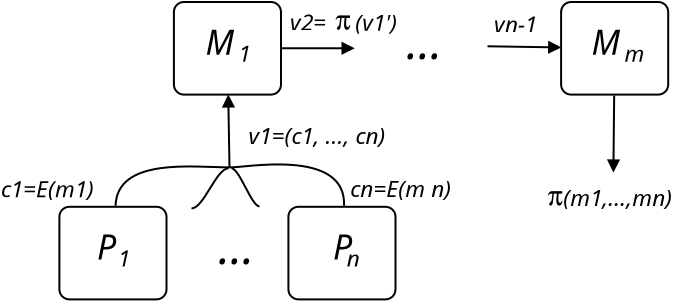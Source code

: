 <?xml version="1.0" encoding="UTF-8"?>
<dia:diagram xmlns:dia="http://www.lysator.liu.se/~alla/dia/">
  <dia:layer name="Fondo" visible="true" active="true">
    <dia:group>
      <dia:object type="Standard - Box" version="0" id="O0">
        <dia:attribute name="obj_pos">
          <dia:point val="10.62,2.106"/>
        </dia:attribute>
        <dia:attribute name="obj_bb">
          <dia:rectangle val="10.57,2.056;16.025,6.786"/>
        </dia:attribute>
        <dia:attribute name="elem_corner">
          <dia:point val="10.62,2.106"/>
        </dia:attribute>
        <dia:attribute name="elem_width">
          <dia:real val="5.355"/>
        </dia:attribute>
        <dia:attribute name="elem_height">
          <dia:real val="4.63"/>
        </dia:attribute>
        <dia:attribute name="border_width">
          <dia:real val="0.1"/>
        </dia:attribute>
        <dia:attribute name="show_background">
          <dia:boolean val="false"/>
        </dia:attribute>
        <dia:attribute name="corner_radius">
          <dia:real val="0.5"/>
        </dia:attribute>
      </dia:object>
      <dia:group>
        <dia:object type="Standard - Text" version="1" id="O1">
          <dia:attribute name="obj_pos">
            <dia:point val="12.197,4.742"/>
          </dia:attribute>
          <dia:attribute name="obj_bb">
            <dia:rectangle val="12.197,3.472;13.84,5.167"/>
          </dia:attribute>
          <dia:attribute name="text">
            <dia:composite type="text">
              <dia:attribute name="string">
                <dia:string>#M#</dia:string>
              </dia:attribute>
              <dia:attribute name="font">
                <dia:font family="LMMathItalic12" style="8" name="Courier"/>
              </dia:attribute>
              <dia:attribute name="height">
                <dia:real val="2.117"/>
              </dia:attribute>
              <dia:attribute name="pos">
                <dia:point val="12.197,4.742"/>
              </dia:attribute>
              <dia:attribute name="color">
                <dia:color val="#000000"/>
              </dia:attribute>
              <dia:attribute name="alignment">
                <dia:enum val="0"/>
              </dia:attribute>
            </dia:composite>
          </dia:attribute>
          <dia:attribute name="valign">
            <dia:enum val="3"/>
          </dia:attribute>
        </dia:object>
        <dia:object type="Standard - Text" version="1" id="O2">
          <dia:attribute name="obj_pos">
            <dia:point val="13.845,5.088"/>
          </dia:attribute>
          <dia:attribute name="obj_bb">
            <dia:rectangle val="13.845,4.24;14.398,5.37"/>
          </dia:attribute>
          <dia:attribute name="text">
            <dia:composite type="text">
              <dia:attribute name="string">
                <dia:string>#1#</dia:string>
              </dia:attribute>
              <dia:attribute name="font">
                <dia:font family="LMMathItalic12" style="8" name="Courier"/>
              </dia:attribute>
              <dia:attribute name="height">
                <dia:real val="1.411"/>
              </dia:attribute>
              <dia:attribute name="pos">
                <dia:point val="13.845,5.088"/>
              </dia:attribute>
              <dia:attribute name="color">
                <dia:color val="#000000"/>
              </dia:attribute>
              <dia:attribute name="alignment">
                <dia:enum val="0"/>
              </dia:attribute>
            </dia:composite>
          </dia:attribute>
          <dia:attribute name="valign">
            <dia:enum val="3"/>
          </dia:attribute>
        </dia:object>
      </dia:group>
    </dia:group>
    <dia:object type="Standard - Line" version="0" id="O3">
      <dia:attribute name="obj_pos">
        <dia:point val="16.025,4.421"/>
      </dia:attribute>
      <dia:attribute name="obj_bb">
        <dia:rectangle val="15.975,4.089;19.712,4.751"/>
      </dia:attribute>
      <dia:attribute name="conn_endpoints">
        <dia:point val="16.025,4.421"/>
        <dia:point val="19.6,4.42"/>
      </dia:attribute>
      <dia:attribute name="numcp">
        <dia:int val="1"/>
      </dia:attribute>
      <dia:attribute name="end_arrow">
        <dia:enum val="3"/>
      </dia:attribute>
      <dia:attribute name="end_arrow_length">
        <dia:real val="0.5"/>
      </dia:attribute>
      <dia:attribute name="end_arrow_width">
        <dia:real val="0.5"/>
      </dia:attribute>
      <dia:connections>
        <dia:connection handle="0" to="O0" connection="8"/>
      </dia:connections>
    </dia:object>
    <dia:object type="Standard - Line" version="0" id="O4">
      <dia:attribute name="obj_pos">
        <dia:point val="26.3,4.32"/>
      </dia:attribute>
      <dia:attribute name="obj_bb">
        <dia:rectangle val="26.249,4.038;30.042,4.7"/>
      </dia:attribute>
      <dia:attribute name="conn_endpoints">
        <dia:point val="26.3,4.32"/>
        <dia:point val="29.93,4.378"/>
      </dia:attribute>
      <dia:attribute name="numcp">
        <dia:int val="1"/>
      </dia:attribute>
      <dia:attribute name="end_arrow">
        <dia:enum val="3"/>
      </dia:attribute>
      <dia:attribute name="end_arrow_length">
        <dia:real val="0.5"/>
      </dia:attribute>
      <dia:attribute name="end_arrow_width">
        <dia:real val="0.5"/>
      </dia:attribute>
      <dia:connections>
        <dia:connection handle="1" to="O5" connection="8"/>
      </dia:connections>
    </dia:object>
    <dia:group>
      <dia:object type="Standard - Box" version="0" id="O5">
        <dia:attribute name="obj_pos">
          <dia:point val="29.98,2.106"/>
        </dia:attribute>
        <dia:attribute name="obj_bb">
          <dia:rectangle val="29.93,2.056;35.385,6.786"/>
        </dia:attribute>
        <dia:attribute name="elem_corner">
          <dia:point val="29.98,2.106"/>
        </dia:attribute>
        <dia:attribute name="elem_width">
          <dia:real val="5.355"/>
        </dia:attribute>
        <dia:attribute name="elem_height">
          <dia:real val="4.63"/>
        </dia:attribute>
        <dia:attribute name="border_width">
          <dia:real val="0.1"/>
        </dia:attribute>
        <dia:attribute name="show_background">
          <dia:boolean val="false"/>
        </dia:attribute>
        <dia:attribute name="corner_radius">
          <dia:real val="0.5"/>
        </dia:attribute>
      </dia:object>
      <dia:object type="Standard - Text" version="1" id="O6">
        <dia:attribute name="obj_pos">
          <dia:point val="31.504,4.742"/>
        </dia:attribute>
        <dia:attribute name="obj_bb">
          <dia:rectangle val="31.504,3.472;33.146,5.167"/>
        </dia:attribute>
        <dia:attribute name="text">
          <dia:composite type="text">
            <dia:attribute name="string">
              <dia:string>#M#</dia:string>
            </dia:attribute>
            <dia:attribute name="font">
              <dia:font family="LMMathItalic12" style="8" name="Courier"/>
            </dia:attribute>
            <dia:attribute name="height">
              <dia:real val="2.117"/>
            </dia:attribute>
            <dia:attribute name="pos">
              <dia:point val="31.504,4.742"/>
            </dia:attribute>
            <dia:attribute name="color">
              <dia:color val="#000000"/>
            </dia:attribute>
            <dia:attribute name="alignment">
              <dia:enum val="0"/>
            </dia:attribute>
          </dia:composite>
        </dia:attribute>
        <dia:attribute name="valign">
          <dia:enum val="3"/>
        </dia:attribute>
      </dia:object>
      <dia:object type="Standard - Text" version="1" id="O7">
        <dia:attribute name="obj_pos">
          <dia:point val="33.151,5.088"/>
        </dia:attribute>
        <dia:attribute name="obj_bb">
          <dia:rectangle val="33.151,4.24;34.119,5.37"/>
        </dia:attribute>
        <dia:attribute name="text">
          <dia:composite type="text">
            <dia:attribute name="string">
              <dia:string>#m#</dia:string>
            </dia:attribute>
            <dia:attribute name="font">
              <dia:font family="LMMathItalic12" style="8" name="Courier"/>
            </dia:attribute>
            <dia:attribute name="height">
              <dia:real val="1.411"/>
            </dia:attribute>
            <dia:attribute name="pos">
              <dia:point val="33.151,5.088"/>
            </dia:attribute>
            <dia:attribute name="color">
              <dia:color val="#000000"/>
            </dia:attribute>
            <dia:attribute name="alignment">
              <dia:enum val="0"/>
            </dia:attribute>
          </dia:composite>
        </dia:attribute>
        <dia:attribute name="valign">
          <dia:enum val="3"/>
        </dia:attribute>
      </dia:object>
    </dia:group>
    <dia:object type="Standard - Text" version="1" id="O8">
      <dia:attribute name="obj_pos">
        <dia:point val="22.25,4.986"/>
      </dia:attribute>
      <dia:attribute name="obj_bb">
        <dia:rectangle val="22.25,3.291;24.095,5.551"/>
      </dia:attribute>
      <dia:attribute name="text">
        <dia:composite type="text">
          <dia:attribute name="string">
            <dia:string>#...#</dia:string>
          </dia:attribute>
          <dia:attribute name="font">
            <dia:font family="LMMathItalic12" style="8" name="Courier"/>
          </dia:attribute>
          <dia:attribute name="height">
            <dia:real val="2.822"/>
          </dia:attribute>
          <dia:attribute name="pos">
            <dia:point val="22.25,4.986"/>
          </dia:attribute>
          <dia:attribute name="color">
            <dia:color val="#000000"/>
          </dia:attribute>
          <dia:attribute name="alignment">
            <dia:enum val="0"/>
          </dia:attribute>
        </dia:composite>
      </dia:attribute>
      <dia:attribute name="valign">
        <dia:enum val="3"/>
      </dia:attribute>
    </dia:object>
    <dia:group>
      <dia:object type="Standard - Box" version="0" id="O9">
        <dia:attribute name="obj_pos">
          <dia:point val="16.345,12.345"/>
        </dia:attribute>
        <dia:attribute name="obj_bb">
          <dia:rectangle val="16.295,12.295;21.75,17.025"/>
        </dia:attribute>
        <dia:attribute name="elem_corner">
          <dia:point val="16.345,12.345"/>
        </dia:attribute>
        <dia:attribute name="elem_width">
          <dia:real val="5.355"/>
        </dia:attribute>
        <dia:attribute name="elem_height">
          <dia:real val="4.63"/>
        </dia:attribute>
        <dia:attribute name="border_width">
          <dia:real val="0.1"/>
        </dia:attribute>
        <dia:attribute name="show_background">
          <dia:boolean val="false"/>
        </dia:attribute>
        <dia:attribute name="corner_radius">
          <dia:real val="0.5"/>
        </dia:attribute>
      </dia:object>
      <dia:group>
        <dia:object type="Standard - Text" version="1" id="O10">
          <dia:attribute name="obj_pos">
            <dia:point val="18.119,14.981"/>
          </dia:attribute>
          <dia:attribute name="obj_bb">
            <dia:rectangle val="18.119,13.711;19.296,15.406"/>
          </dia:attribute>
          <dia:attribute name="text">
            <dia:composite type="text">
              <dia:attribute name="string">
                <dia:string># P#</dia:string>
              </dia:attribute>
              <dia:attribute name="font">
                <dia:font family="LMMathItalic12" style="8" name="Courier"/>
              </dia:attribute>
              <dia:attribute name="height">
                <dia:real val="2.117"/>
              </dia:attribute>
              <dia:attribute name="pos">
                <dia:point val="18.119,14.981"/>
              </dia:attribute>
              <dia:attribute name="color">
                <dia:color val="#000000"/>
              </dia:attribute>
              <dia:attribute name="alignment">
                <dia:enum val="0"/>
              </dia:attribute>
            </dia:composite>
          </dia:attribute>
          <dia:attribute name="valign">
            <dia:enum val="3"/>
          </dia:attribute>
        </dia:object>
        <dia:object type="Standard - Text" version="1" id="O11">
          <dia:attribute name="obj_pos">
            <dia:point val="19.267,15.326"/>
          </dia:attribute>
          <dia:attribute name="obj_bb">
            <dia:rectangle val="19.267,14.479;19.927,15.609"/>
          </dia:attribute>
          <dia:attribute name="text">
            <dia:composite type="text">
              <dia:attribute name="string">
                <dia:string>#n#</dia:string>
              </dia:attribute>
              <dia:attribute name="font">
                <dia:font family="LMMathItalic12" style="8" name="Courier"/>
              </dia:attribute>
              <dia:attribute name="height">
                <dia:real val="1.411"/>
              </dia:attribute>
              <dia:attribute name="pos">
                <dia:point val="19.267,15.326"/>
              </dia:attribute>
              <dia:attribute name="color">
                <dia:color val="#000000"/>
              </dia:attribute>
              <dia:attribute name="alignment">
                <dia:enum val="0"/>
              </dia:attribute>
            </dia:composite>
          </dia:attribute>
          <dia:attribute name="valign">
            <dia:enum val="3"/>
          </dia:attribute>
        </dia:object>
      </dia:group>
    </dia:group>
    <dia:group>
      <dia:object type="Standard - Box" version="0" id="O12">
        <dia:attribute name="obj_pos">
          <dia:point val="4.895,12.345"/>
        </dia:attribute>
        <dia:attribute name="obj_bb">
          <dia:rectangle val="4.845,12.295;10.3,17.025"/>
        </dia:attribute>
        <dia:attribute name="elem_corner">
          <dia:point val="4.895,12.345"/>
        </dia:attribute>
        <dia:attribute name="elem_width">
          <dia:real val="5.355"/>
        </dia:attribute>
        <dia:attribute name="elem_height">
          <dia:real val="4.63"/>
        </dia:attribute>
        <dia:attribute name="border_width">
          <dia:real val="0.1"/>
        </dia:attribute>
        <dia:attribute name="show_background">
          <dia:boolean val="false"/>
        </dia:attribute>
        <dia:attribute name="corner_radius">
          <dia:real val="0.5"/>
        </dia:attribute>
      </dia:object>
      <dia:group>
        <dia:object type="Standard - Text" version="1" id="O13">
          <dia:attribute name="obj_pos">
            <dia:point val="6.772,14.981"/>
          </dia:attribute>
          <dia:attribute name="obj_bb">
            <dia:rectangle val="6.772,13.711;7.95,15.406"/>
          </dia:attribute>
          <dia:attribute name="text">
            <dia:composite type="text">
              <dia:attribute name="string">
                <dia:string>#P#</dia:string>
              </dia:attribute>
              <dia:attribute name="font">
                <dia:font family="LMMathItalic12" style="8" name="Courier"/>
              </dia:attribute>
              <dia:attribute name="height">
                <dia:real val="2.117"/>
              </dia:attribute>
              <dia:attribute name="pos">
                <dia:point val="6.772,14.981"/>
              </dia:attribute>
              <dia:attribute name="color">
                <dia:color val="#000000"/>
              </dia:attribute>
              <dia:attribute name="alignment">
                <dia:enum val="0"/>
              </dia:attribute>
            </dia:composite>
          </dia:attribute>
          <dia:attribute name="valign">
            <dia:enum val="3"/>
          </dia:attribute>
        </dia:object>
        <dia:object type="Standard - Text" version="1" id="O14">
          <dia:attribute name="obj_pos">
            <dia:point val="7.82,15.326"/>
          </dia:attribute>
          <dia:attribute name="obj_bb">
            <dia:rectangle val="7.82,14.479;8.373,15.609"/>
          </dia:attribute>
          <dia:attribute name="text">
            <dia:composite type="text">
              <dia:attribute name="string">
                <dia:string>#1#</dia:string>
              </dia:attribute>
              <dia:attribute name="font">
                <dia:font family="LMMathItalic12" style="8" name="Courier"/>
              </dia:attribute>
              <dia:attribute name="height">
                <dia:real val="1.411"/>
              </dia:attribute>
              <dia:attribute name="pos">
                <dia:point val="7.82,15.326"/>
              </dia:attribute>
              <dia:attribute name="color">
                <dia:color val="#000000"/>
              </dia:attribute>
              <dia:attribute name="alignment">
                <dia:enum val="0"/>
              </dia:attribute>
            </dia:composite>
          </dia:attribute>
          <dia:attribute name="valign">
            <dia:enum val="3"/>
          </dia:attribute>
        </dia:object>
      </dia:group>
    </dia:group>
    <dia:object type="Standard - Text" version="1" id="O15">
      <dia:attribute name="obj_pos">
        <dia:point val="12.845,15.225"/>
      </dia:attribute>
      <dia:attribute name="obj_bb">
        <dia:rectangle val="12.845,13.53;14.69,15.79"/>
      </dia:attribute>
      <dia:attribute name="text">
        <dia:composite type="text">
          <dia:attribute name="string">
            <dia:string>#...#</dia:string>
          </dia:attribute>
          <dia:attribute name="font">
            <dia:font family="LMMathItalic12" style="8" name="Courier"/>
          </dia:attribute>
          <dia:attribute name="height">
            <dia:real val="2.822"/>
          </dia:attribute>
          <dia:attribute name="pos">
            <dia:point val="12.845,15.225"/>
          </dia:attribute>
          <dia:attribute name="color">
            <dia:color val="#000000"/>
          </dia:attribute>
          <dia:attribute name="alignment">
            <dia:enum val="0"/>
          </dia:attribute>
        </dia:composite>
      </dia:attribute>
      <dia:attribute name="valign">
        <dia:enum val="3"/>
      </dia:attribute>
    </dia:object>
    <dia:object type="Standard - BezierLine" version="0" id="O16">
      <dia:attribute name="obj_pos">
        <dia:point val="7.622,14.81"/>
      </dia:attribute>
      <dia:attribute name="obj_bb">
        <dia:rectangle val="7.651,10.279;13.45,12.346"/>
      </dia:attribute>
      <dia:attribute name="bez_points">
        <dia:point val="7.622,14.81"/>
        <dia:point val="7.7,12.375"/>
        <dia:point val="11.6,10.375"/>
        <dia:point val="13.4,10.375"/>
      </dia:attribute>
      <dia:attribute name="corner_types">
        <dia:enum val="0"/>
        <dia:enum val="0"/>
      </dia:attribute>
      <dia:connections>
        <dia:connection handle="0" to="O12" connection="8"/>
      </dia:connections>
    </dia:object>
    <dia:object type="Standard - BezierLine" version="0" id="O17">
      <dia:attribute name="obj_pos">
        <dia:point val="19.023,14.66"/>
      </dia:attribute>
      <dia:attribute name="obj_bb">
        <dia:rectangle val="13.346,10.178;19.177,12.35"/>
      </dia:attribute>
      <dia:attribute name="bez_points">
        <dia:point val="19.023,14.66"/>
        <dia:point val="19.15,11.725"/>
        <dia:point val="14.05,10.425"/>
        <dia:point val="13.4,10.375"/>
      </dia:attribute>
      <dia:attribute name="corner_types">
        <dia:enum val="0"/>
        <dia:enum val="0"/>
      </dia:attribute>
      <dia:connections>
        <dia:connection handle="0" to="O9" connection="8"/>
      </dia:connections>
    </dia:object>
    <dia:object type="Standard - Line" version="0" id="O18">
      <dia:attribute name="obj_pos">
        <dia:point val="13.4,10.375"/>
      </dia:attribute>
      <dia:attribute name="obj_bb">
        <dia:rectangle val="13.017,6.675;13.678,10.426"/>
      </dia:attribute>
      <dia:attribute name="conn_endpoints">
        <dia:point val="13.4,10.375"/>
        <dia:point val="13.338,6.786"/>
      </dia:attribute>
      <dia:attribute name="numcp">
        <dia:int val="1"/>
      </dia:attribute>
      <dia:attribute name="end_arrow">
        <dia:enum val="3"/>
      </dia:attribute>
      <dia:attribute name="end_arrow_length">
        <dia:real val="0.5"/>
      </dia:attribute>
      <dia:attribute name="end_arrow_width">
        <dia:real val="0.5"/>
      </dia:attribute>
      <dia:connections>
        <dia:connection handle="1" to="O0" connection="8"/>
      </dia:connections>
    </dia:object>
    <dia:object type="Standard - BezierLine" version="0" id="O19">
      <dia:attribute name="obj_pos">
        <dia:point val="11.5,12.425"/>
      </dia:attribute>
      <dia:attribute name="obj_bb">
        <dia:rectangle val="11.45,10.375;13.4,12.475"/>
      </dia:attribute>
      <dia:attribute name="bez_points">
        <dia:point val="11.5,12.425"/>
        <dia:point val="12.114,12.425"/>
        <dia:point val="12.736,10.425"/>
        <dia:point val="13.35,10.425"/>
      </dia:attribute>
      <dia:attribute name="corner_types">
        <dia:enum val="0"/>
        <dia:enum val="0"/>
      </dia:attribute>
    </dia:object>
    <dia:object type="Standard - BezierLine" version="0" id="O20">
      <dia:attribute name="obj_pos">
        <dia:point val="14.9,12.325"/>
      </dia:attribute>
      <dia:attribute name="obj_bb">
        <dia:rectangle val="13.45,10.375;14.95,12.375"/>
      </dia:attribute>
      <dia:attribute name="bez_points">
        <dia:point val="14.9,12.325"/>
        <dia:point val="14.502,12.325"/>
        <dia:point val="13.898,10.425"/>
        <dia:point val="13.5,10.425"/>
      </dia:attribute>
      <dia:attribute name="corner_types">
        <dia:enum val="0"/>
        <dia:enum val="0"/>
      </dia:attribute>
    </dia:object>
    <dia:object type="Standard - Text" version="1" id="O21">
      <dia:attribute name="obj_pos">
        <dia:point val="14.345,9.205"/>
      </dia:attribute>
      <dia:attribute name="obj_bb">
        <dia:rectangle val="14.345,8.155;21.317,9.487"/>
      </dia:attribute>
      <dia:attribute name="text">
        <dia:composite type="text">
          <dia:attribute name="string">
            <dia:string>#v1=(c1, ..., cn) #</dia:string>
          </dia:attribute>
          <dia:attribute name="font">
            <dia:font family="LMMathItalic12" style="8" name="Courier"/>
          </dia:attribute>
          <dia:attribute name="height">
            <dia:real val="1.411"/>
          </dia:attribute>
          <dia:attribute name="pos">
            <dia:point val="14.345,9.205"/>
          </dia:attribute>
          <dia:attribute name="color">
            <dia:color val="#000000"/>
          </dia:attribute>
          <dia:attribute name="alignment">
            <dia:enum val="0"/>
          </dia:attribute>
        </dia:composite>
      </dia:attribute>
      <dia:attribute name="valign">
        <dia:enum val="3"/>
      </dia:attribute>
    </dia:object>
    <dia:object type="Standard - Text" version="1" id="O22">
      <dia:attribute name="obj_pos">
        <dia:point val="1.975,11.865"/>
      </dia:attribute>
      <dia:attribute name="obj_bb">
        <dia:rectangle val="1.975,10.815;7.525,12.147"/>
      </dia:attribute>
      <dia:attribute name="text">
        <dia:composite type="text">
          <dia:attribute name="string">
            <dia:string>#c1=E(m1) #</dia:string>
          </dia:attribute>
          <dia:attribute name="font">
            <dia:font family="LMMathItalic12" style="8" name="Courier"/>
          </dia:attribute>
          <dia:attribute name="height">
            <dia:real val="1.411"/>
          </dia:attribute>
          <dia:attribute name="pos">
            <dia:point val="1.975,11.865"/>
          </dia:attribute>
          <dia:attribute name="color">
            <dia:color val="#000000"/>
          </dia:attribute>
          <dia:attribute name="alignment">
            <dia:enum val="0"/>
          </dia:attribute>
        </dia:composite>
      </dia:attribute>
      <dia:attribute name="valign">
        <dia:enum val="3"/>
      </dia:attribute>
    </dia:object>
    <dia:object type="Standard - Text" version="1" id="O23">
      <dia:attribute name="obj_pos">
        <dia:point val="19.44,11.855"/>
      </dia:attribute>
      <dia:attribute name="obj_bb">
        <dia:rectangle val="19.44,10.805;25.205,12.137"/>
      </dia:attribute>
      <dia:attribute name="text">
        <dia:composite type="text">
          <dia:attribute name="string">
            <dia:string>#cn=E(m n) #</dia:string>
          </dia:attribute>
          <dia:attribute name="font">
            <dia:font family="LMMathItalic12" style="8" name="Courier"/>
          </dia:attribute>
          <dia:attribute name="height">
            <dia:real val="1.411"/>
          </dia:attribute>
          <dia:attribute name="pos">
            <dia:point val="19.44,11.855"/>
          </dia:attribute>
          <dia:attribute name="color">
            <dia:color val="#000000"/>
          </dia:attribute>
          <dia:attribute name="alignment">
            <dia:enum val="0"/>
          </dia:attribute>
        </dia:composite>
      </dia:attribute>
      <dia:attribute name="valign">
        <dia:enum val="3"/>
      </dia:attribute>
    </dia:object>
    <dia:group>
      <dia:object type="Standard - Text" version="1" id="O24">
        <dia:attribute name="obj_pos">
          <dia:point val="16.43,3.525"/>
        </dia:attribute>
        <dia:attribute name="obj_bb">
          <dia:rectangle val="16.43,2.475;18.462,3.807"/>
        </dia:attribute>
        <dia:attribute name="text">
          <dia:composite type="text">
            <dia:attribute name="string">
              <dia:string>#v2=#</dia:string>
            </dia:attribute>
            <dia:attribute name="font">
              <dia:font family="LMMathItalic12" style="8" name="Courier"/>
            </dia:attribute>
            <dia:attribute name="height">
              <dia:real val="1.411"/>
            </dia:attribute>
            <dia:attribute name="pos">
              <dia:point val="16.43,3.525"/>
            </dia:attribute>
            <dia:attribute name="color">
              <dia:color val="#000000"/>
            </dia:attribute>
            <dia:attribute name="alignment">
              <dia:enum val="0"/>
            </dia:attribute>
          </dia:composite>
        </dia:attribute>
        <dia:attribute name="valign">
          <dia:enum val="3"/>
        </dia:attribute>
      </dia:object>
      <dia:group>
        <dia:object type="Standard - Text" version="1" id="O25">
          <dia:attribute name="obj_pos">
            <dia:point val="18.69,3.475"/>
          </dia:attribute>
          <dia:attribute name="obj_bb">
            <dia:rectangle val="18.69,2.055;19.817,3.787"/>
          </dia:attribute>
          <dia:attribute name="text">
            <dia:composite type="text">
              <dia:attribute name="string">
                <dia:string>#p #</dia:string>
              </dia:attribute>
              <dia:attribute name="font">
                <dia:font family="Symbol" style="0" name="Courier"/>
              </dia:attribute>
              <dia:attribute name="height">
                <dia:real val="1.764"/>
              </dia:attribute>
              <dia:attribute name="pos">
                <dia:point val="18.69,3.475"/>
              </dia:attribute>
              <dia:attribute name="color">
                <dia:color val="#000000"/>
              </dia:attribute>
              <dia:attribute name="alignment">
                <dia:enum val="0"/>
              </dia:attribute>
            </dia:composite>
          </dia:attribute>
          <dia:attribute name="valign">
            <dia:enum val="3"/>
          </dia:attribute>
        </dia:object>
        <dia:object type="Standard - Text" version="1" id="O26">
          <dia:attribute name="obj_pos">
            <dia:point val="19.685,3.545"/>
          </dia:attribute>
          <dia:attribute name="obj_bb">
            <dia:rectangle val="19.685,2.495;21.962,3.827"/>
          </dia:attribute>
          <dia:attribute name="text">
            <dia:composite type="text">
              <dia:attribute name="string">
                <dia:string>#(v1')#</dia:string>
              </dia:attribute>
              <dia:attribute name="font">
                <dia:font family="LMMathItalic12" style="8" name="Courier"/>
              </dia:attribute>
              <dia:attribute name="height">
                <dia:real val="1.411"/>
              </dia:attribute>
              <dia:attribute name="pos">
                <dia:point val="19.685,3.545"/>
              </dia:attribute>
              <dia:attribute name="color">
                <dia:color val="#000000"/>
              </dia:attribute>
              <dia:attribute name="alignment">
                <dia:enum val="0"/>
              </dia:attribute>
            </dia:composite>
          </dia:attribute>
          <dia:attribute name="valign">
            <dia:enum val="3"/>
          </dia:attribute>
        </dia:object>
      </dia:group>
    </dia:group>
    <dia:object type="Standard - Text" version="1" id="O27">
      <dia:attribute name="obj_pos">
        <dia:point val="26.625,3.625"/>
      </dia:attribute>
      <dia:attribute name="obj_bb">
        <dia:rectangle val="26.625,2.575;28.78,3.907"/>
      </dia:attribute>
      <dia:attribute name="text">
        <dia:composite type="text">
          <dia:attribute name="string">
            <dia:string>#vn-1#</dia:string>
          </dia:attribute>
          <dia:attribute name="font">
            <dia:font family="LMMathItalic12" style="8" name="Courier"/>
          </dia:attribute>
          <dia:attribute name="height">
            <dia:real val="1.411"/>
          </dia:attribute>
          <dia:attribute name="pos">
            <dia:point val="26.625,3.625"/>
          </dia:attribute>
          <dia:attribute name="color">
            <dia:color val="#000000"/>
          </dia:attribute>
          <dia:attribute name="alignment">
            <dia:enum val="0"/>
          </dia:attribute>
        </dia:composite>
      </dia:attribute>
      <dia:attribute name="valign">
        <dia:enum val="3"/>
      </dia:attribute>
    </dia:object>
    <dia:object type="Standard - Line" version="0" id="O28">
      <dia:attribute name="obj_pos">
        <dia:point val="32.633,6.786"/>
      </dia:attribute>
      <dia:attribute name="obj_bb">
        <dia:rectangle val="32.27,6.736;32.931,10.687"/>
      </dia:attribute>
      <dia:attribute name="conn_endpoints">
        <dia:point val="32.633,6.786"/>
        <dia:point val="32.595,10.575"/>
      </dia:attribute>
      <dia:attribute name="numcp">
        <dia:int val="1"/>
      </dia:attribute>
      <dia:attribute name="end_arrow">
        <dia:enum val="3"/>
      </dia:attribute>
      <dia:attribute name="end_arrow_length">
        <dia:real val="0.5"/>
      </dia:attribute>
      <dia:attribute name="end_arrow_width">
        <dia:real val="0.5"/>
      </dia:attribute>
      <dia:connections>
        <dia:connection handle="0" to="O5" connection="8"/>
      </dia:connections>
    </dia:object>
    <dia:group>
      <dia:object type="Standard - Text" version="1" id="O29">
        <dia:attribute name="obj_pos">
          <dia:point val="30.09,12.305"/>
        </dia:attribute>
        <dia:attribute name="obj_bb">
          <dia:rectangle val="30.09,11.255;36.015,12.587"/>
        </dia:attribute>
        <dia:attribute name="text">
          <dia:composite type="text">
            <dia:attribute name="string">
              <dia:string>#(m1,...,mn) #</dia:string>
            </dia:attribute>
            <dia:attribute name="font">
              <dia:font family="LMMathItalic12" style="8" name="Courier"/>
            </dia:attribute>
            <dia:attribute name="height">
              <dia:real val="1.411"/>
            </dia:attribute>
            <dia:attribute name="pos">
              <dia:point val="30.09,12.305"/>
            </dia:attribute>
            <dia:attribute name="color">
              <dia:color val="#000000"/>
            </dia:attribute>
            <dia:attribute name="alignment">
              <dia:enum val="0"/>
            </dia:attribute>
          </dia:composite>
        </dia:attribute>
        <dia:attribute name="valign">
          <dia:enum val="3"/>
        </dia:attribute>
      </dia:object>
      <dia:object type="Standard - Text" version="1" id="O30">
        <dia:attribute name="obj_pos">
          <dia:point val="29.3,12.265"/>
        </dia:attribute>
        <dia:attribute name="obj_bb">
          <dia:rectangle val="29.3,10.845;30.427,12.577"/>
        </dia:attribute>
        <dia:attribute name="text">
          <dia:composite type="text">
            <dia:attribute name="string">
              <dia:string>#p #</dia:string>
            </dia:attribute>
            <dia:attribute name="font">
              <dia:font family="Symbol" style="0" name="Courier"/>
            </dia:attribute>
            <dia:attribute name="height">
              <dia:real val="1.764"/>
            </dia:attribute>
            <dia:attribute name="pos">
              <dia:point val="29.3,12.265"/>
            </dia:attribute>
            <dia:attribute name="color">
              <dia:color val="#000000"/>
            </dia:attribute>
            <dia:attribute name="alignment">
              <dia:enum val="0"/>
            </dia:attribute>
          </dia:composite>
        </dia:attribute>
        <dia:attribute name="valign">
          <dia:enum val="3"/>
        </dia:attribute>
      </dia:object>
    </dia:group>
  </dia:layer>
</dia:diagram>
